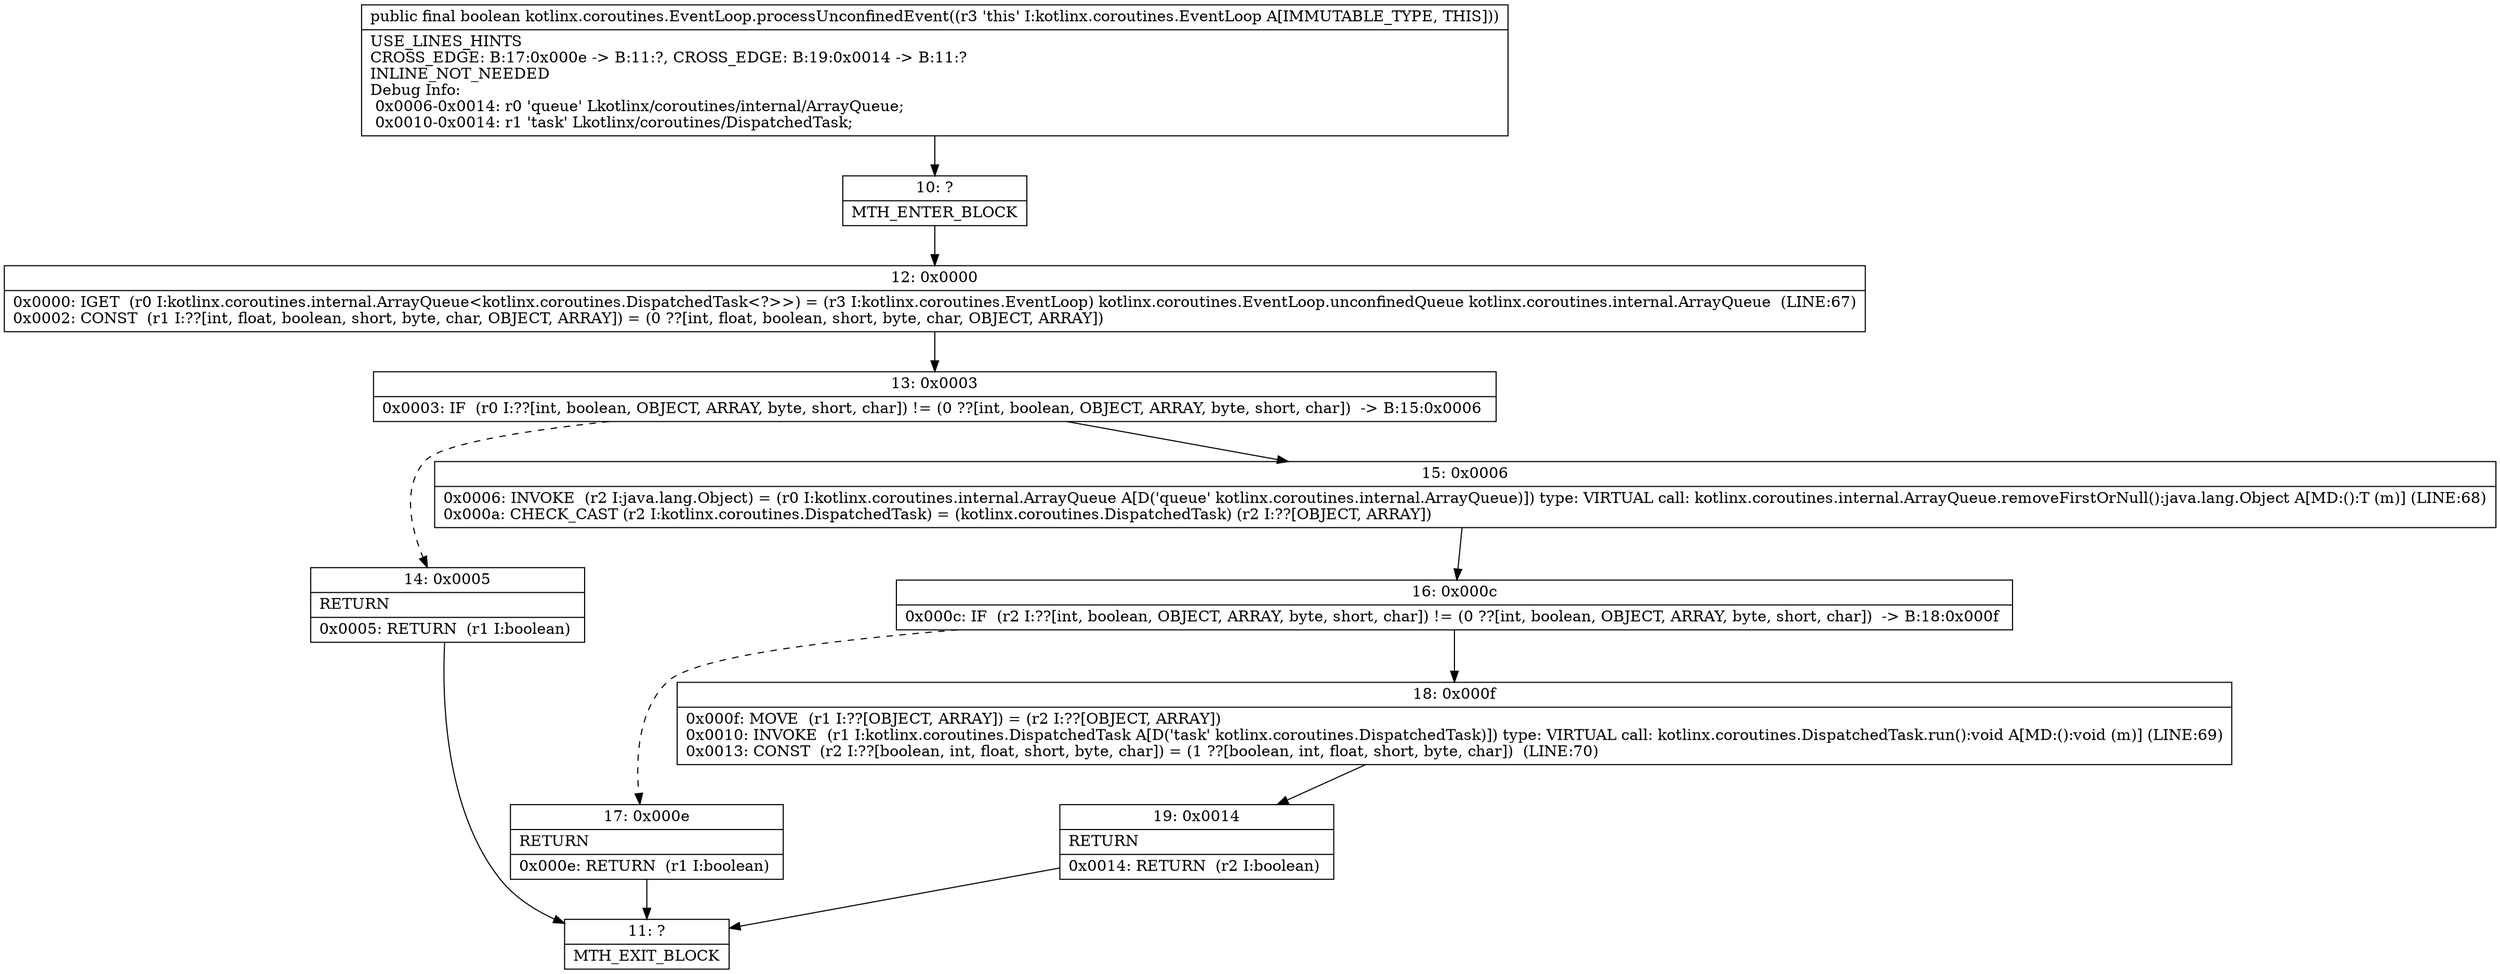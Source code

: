 digraph "CFG forkotlinx.coroutines.EventLoop.processUnconfinedEvent()Z" {
Node_10 [shape=record,label="{10\:\ ?|MTH_ENTER_BLOCK\l}"];
Node_12 [shape=record,label="{12\:\ 0x0000|0x0000: IGET  (r0 I:kotlinx.coroutines.internal.ArrayQueue\<kotlinx.coroutines.DispatchedTask\<?\>\>) = (r3 I:kotlinx.coroutines.EventLoop) kotlinx.coroutines.EventLoop.unconfinedQueue kotlinx.coroutines.internal.ArrayQueue  (LINE:67)\l0x0002: CONST  (r1 I:??[int, float, boolean, short, byte, char, OBJECT, ARRAY]) = (0 ??[int, float, boolean, short, byte, char, OBJECT, ARRAY]) \l}"];
Node_13 [shape=record,label="{13\:\ 0x0003|0x0003: IF  (r0 I:??[int, boolean, OBJECT, ARRAY, byte, short, char]) != (0 ??[int, boolean, OBJECT, ARRAY, byte, short, char])  \-\> B:15:0x0006 \l}"];
Node_14 [shape=record,label="{14\:\ 0x0005|RETURN\l|0x0005: RETURN  (r1 I:boolean) \l}"];
Node_11 [shape=record,label="{11\:\ ?|MTH_EXIT_BLOCK\l}"];
Node_15 [shape=record,label="{15\:\ 0x0006|0x0006: INVOKE  (r2 I:java.lang.Object) = (r0 I:kotlinx.coroutines.internal.ArrayQueue A[D('queue' kotlinx.coroutines.internal.ArrayQueue)]) type: VIRTUAL call: kotlinx.coroutines.internal.ArrayQueue.removeFirstOrNull():java.lang.Object A[MD:():T (m)] (LINE:68)\l0x000a: CHECK_CAST (r2 I:kotlinx.coroutines.DispatchedTask) = (kotlinx.coroutines.DispatchedTask) (r2 I:??[OBJECT, ARRAY]) \l}"];
Node_16 [shape=record,label="{16\:\ 0x000c|0x000c: IF  (r2 I:??[int, boolean, OBJECT, ARRAY, byte, short, char]) != (0 ??[int, boolean, OBJECT, ARRAY, byte, short, char])  \-\> B:18:0x000f \l}"];
Node_17 [shape=record,label="{17\:\ 0x000e|RETURN\l|0x000e: RETURN  (r1 I:boolean) \l}"];
Node_18 [shape=record,label="{18\:\ 0x000f|0x000f: MOVE  (r1 I:??[OBJECT, ARRAY]) = (r2 I:??[OBJECT, ARRAY]) \l0x0010: INVOKE  (r1 I:kotlinx.coroutines.DispatchedTask A[D('task' kotlinx.coroutines.DispatchedTask)]) type: VIRTUAL call: kotlinx.coroutines.DispatchedTask.run():void A[MD:():void (m)] (LINE:69)\l0x0013: CONST  (r2 I:??[boolean, int, float, short, byte, char]) = (1 ??[boolean, int, float, short, byte, char])  (LINE:70)\l}"];
Node_19 [shape=record,label="{19\:\ 0x0014|RETURN\l|0x0014: RETURN  (r2 I:boolean) \l}"];
MethodNode[shape=record,label="{public final boolean kotlinx.coroutines.EventLoop.processUnconfinedEvent((r3 'this' I:kotlinx.coroutines.EventLoop A[IMMUTABLE_TYPE, THIS]))  | USE_LINES_HINTS\lCROSS_EDGE: B:17:0x000e \-\> B:11:?, CROSS_EDGE: B:19:0x0014 \-\> B:11:?\lINLINE_NOT_NEEDED\lDebug Info:\l  0x0006\-0x0014: r0 'queue' Lkotlinx\/coroutines\/internal\/ArrayQueue;\l  0x0010\-0x0014: r1 'task' Lkotlinx\/coroutines\/DispatchedTask;\l}"];
MethodNode -> Node_10;Node_10 -> Node_12;
Node_12 -> Node_13;
Node_13 -> Node_14[style=dashed];
Node_13 -> Node_15;
Node_14 -> Node_11;
Node_15 -> Node_16;
Node_16 -> Node_17[style=dashed];
Node_16 -> Node_18;
Node_17 -> Node_11;
Node_18 -> Node_19;
Node_19 -> Node_11;
}

